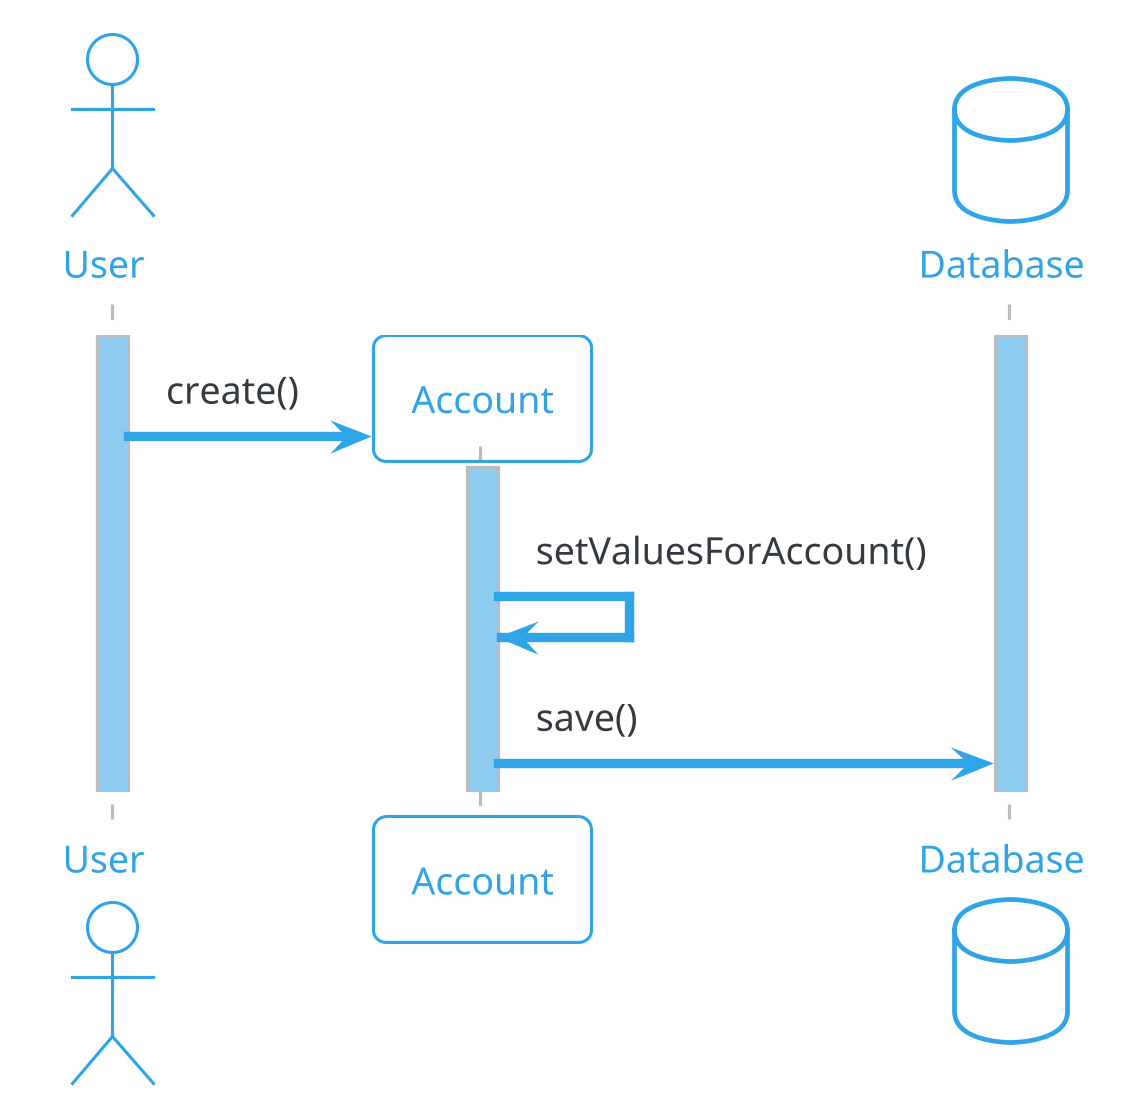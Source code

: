 @startuml KontoErstellen
!theme cerulean-outline

skinparam sequence {
LifeLineBackgroundColor #8ECBF1
ParticipantPadding 2
}
skinparam dpi 300

actor User as user
activate user
participant Account as acc
database Database as db
activate db
create acc
user -> acc : create()
activate acc
acc ->acc : setValuesForAccount()  
acc ->db : save()
@enduml